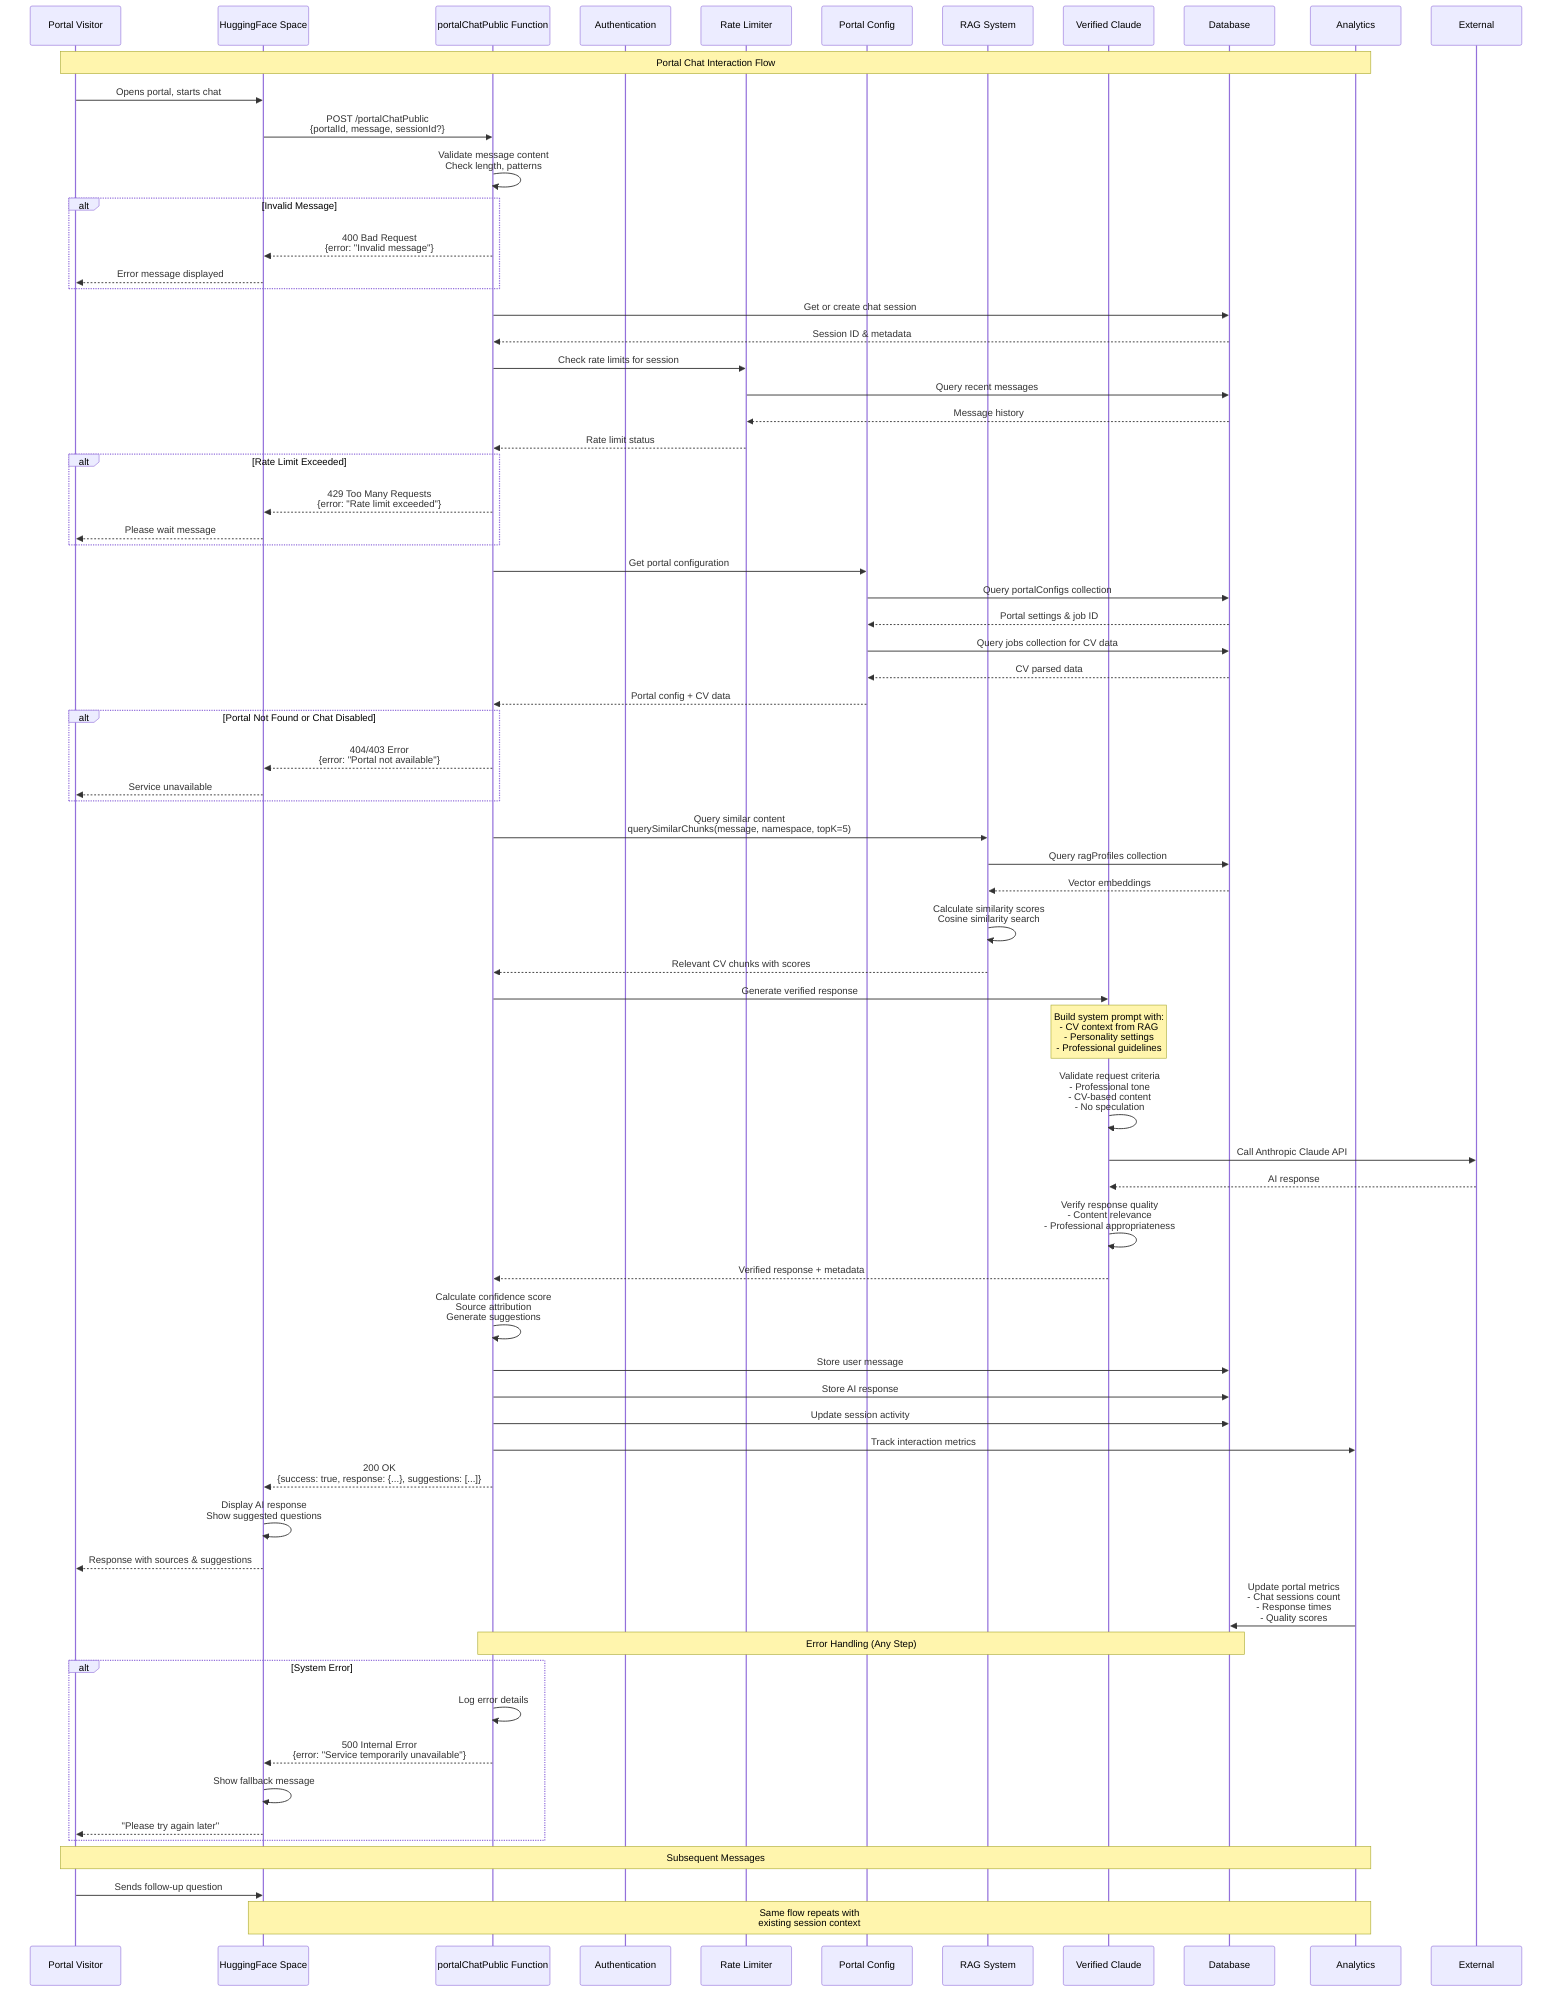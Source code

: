 sequenceDiagram
    participant User as Portal Visitor
    participant HF as HuggingFace Space
    participant Func as portalChatPublic Function
    participant Auth as Authentication
    participant Rate as Rate Limiter
    participant Portal as Portal Config
    participant RAG as RAG System
    participant Claude as Verified Claude
    participant DB as Database
    participant Analytics as Analytics

    Note over User, Analytics: Portal Chat Interaction Flow

    %% Initial Request
    User->>HF: Opens portal, starts chat
    HF->>Func: POST /portalChatPublic<br/>{portalId, message, sessionId?}
    
    %% Validation Phase
    Func->>Func: Validate message content<br/>Check length, patterns
    
    alt Invalid Message
        Func-->>HF: 400 Bad Request<br/>{error: "Invalid message"}
        HF-->>User: Error message displayed
    end

    %% Session Management
    Func->>DB: Get or create chat session
    DB-->>Func: Session ID & metadata
    
    %% Rate Limiting
    Func->>Rate: Check rate limits for session
    Rate->>DB: Query recent messages
    DB-->>Rate: Message history
    Rate-->>Func: Rate limit status
    
    alt Rate Limit Exceeded
        Func-->>HF: 429 Too Many Requests<br/>{error: "Rate limit exceeded"}
        HF-->>User: Please wait message
    end

    %% Portal Configuration
    Func->>Portal: Get portal configuration
    Portal->>DB: Query portalConfigs collection
    DB-->>Portal: Portal settings & job ID
    Portal->>DB: Query jobs collection for CV data
    DB-->>Portal: CV parsed data
    Portal-->>Func: Portal config + CV data

    alt Portal Not Found or Chat Disabled
        Func-->>HF: 404/403 Error<br/>{error: "Portal not available"}
        HF-->>User: Service unavailable
    end

    %% RAG Context Retrieval
    Func->>RAG: Query similar content<br/>querySimilarChunks(message, namespace, topK=5)
    RAG->>DB: Query ragProfiles collection
    DB-->>RAG: Vector embeddings
    RAG->>RAG: Calculate similarity scores<br/>Cosine similarity search
    RAG-->>Func: Relevant CV chunks with scores

    %% AI Response Generation
    Func->>Claude: Generate verified response
    Note over Claude: Build system prompt with:<br/>- CV context from RAG<br/>- Personality settings<br/>- Professional guidelines

    Claude->>Claude: Validate request criteria<br/>- Professional tone<br/>- CV-based content<br/>- No speculation
    Claude->>External: Call Anthropic Claude API
    External-->>Claude: AI response
    Claude->>Claude: Verify response quality<br/>- Content relevance<br/>- Professional appropriateness
    Claude-->>Func: Verified response + metadata

    %% Response Processing
    Func->>Func: Calculate confidence score<br/>Source attribution<br/>Generate suggestions

    %% Data Storage
    Func->>DB: Store user message
    Func->>DB: Store AI response
    Func->>DB: Update session activity
    Func->>Analytics: Track interaction metrics

    %% Response Delivery
    Func-->>HF: 200 OK<br/>{success: true, response: {...}, suggestions: [...]}
    HF->>HF: Display AI response<br/>Show suggested questions
    HF-->>User: Response with sources & suggestions

    %% Analytics Updates
    Analytics->>DB: Update portal metrics<br/>- Chat sessions count<br/>- Response times<br/>- Quality scores

    %% Error Handling Path
    Note over Func, DB: Error Handling (Any Step)
    alt System Error
        Func->>Func: Log error details
        Func-->>HF: 500 Internal Error<br/>{error: "Service temporarily unavailable"}
        HF->>HF: Show fallback message
        HF-->>User: "Please try again later"
    end

    %% Session Continuation
    Note over User, Analytics: Subsequent Messages
    User->>HF: Sends follow-up question
    Note over HF, Analytics: Same flow repeats with<br/>existing session context